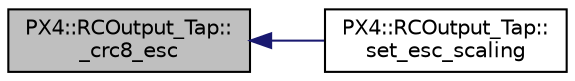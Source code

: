 digraph "PX4::RCOutput_Tap::_crc8_esc"
{
 // INTERACTIVE_SVG=YES
  edge [fontname="Helvetica",fontsize="10",labelfontname="Helvetica",labelfontsize="10"];
  node [fontname="Helvetica",fontsize="10",shape=record];
  rankdir="LR";
  Node1 [label="PX4::RCOutput_Tap::\l_crc8_esc",height=0.2,width=0.4,color="black", fillcolor="grey75", style="filled", fontcolor="black"];
  Node1 -> Node2 [dir="back",color="midnightblue",fontsize="10",style="solid",fontname="Helvetica"];
  Node2 [label="PX4::RCOutput_Tap::\lset_esc_scaling",height=0.2,width=0.4,color="black", fillcolor="white", style="filled",URL="$classPX4_1_1RCOutput__Tap.html#a6f19e298b3ee54b4bf62c7d0ee23646e"];
}
